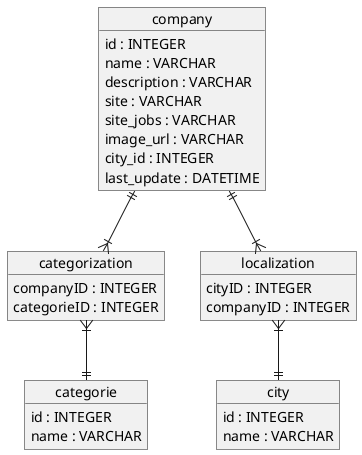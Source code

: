 @startuml

object company

company : id : INTEGER
company : name : VARCHAR
company : description : VARCHAR
company : site : VARCHAR
company : site_jobs : VARCHAR
company : image_url : VARCHAR
company : city_id : INTEGER
company : last_update : DATETIME

object categorie

categorie : id : INTEGER
categorie : name : VARCHAR

object categorization

categorization : companyID : INTEGER
categorization : categorieID : INTEGER

object city

city : id : INTEGER
city : name : VARCHAR

object localization

localization : cityID : INTEGER
localization : companyID : INTEGER

categorization }|--|| categorie
company ||--|{ categorization
company ||--|{ localization
localization }|--|| city

@enduml